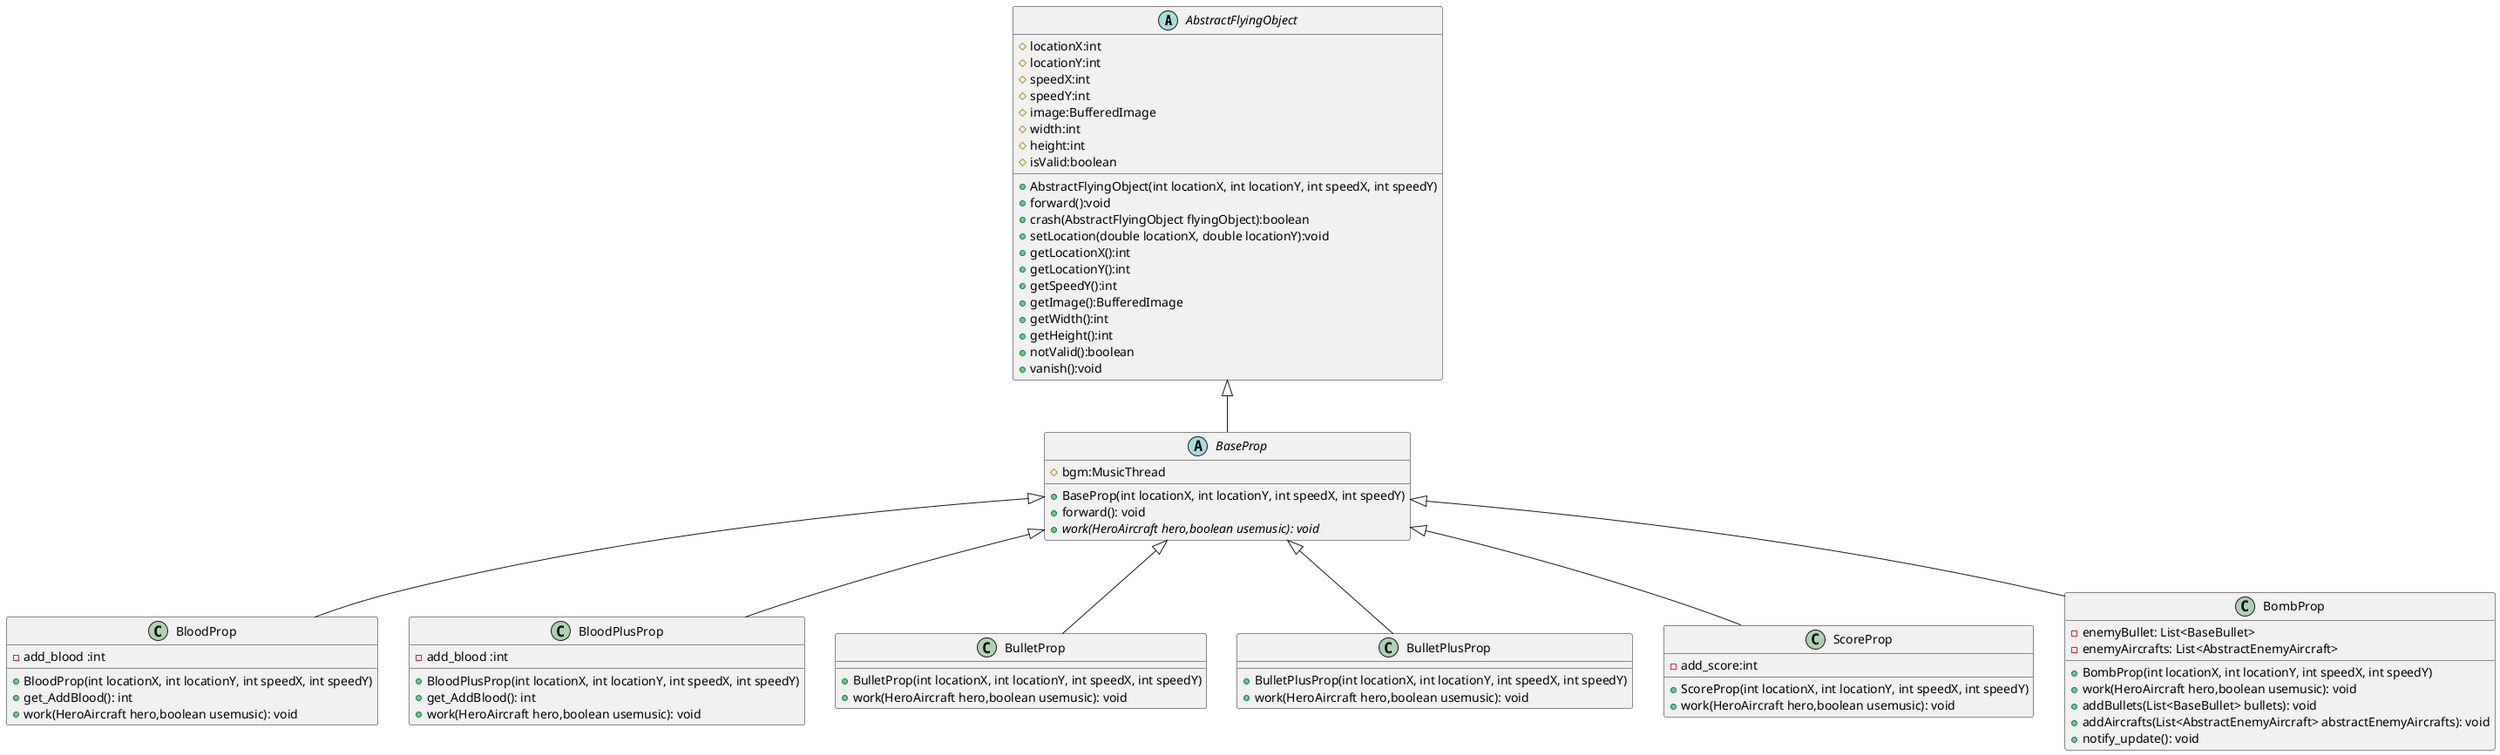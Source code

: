 @startuml
abstract class AbstractFlyingObject
{
    # locationX:int
    # locationY:int
    # speedX:int
    # speedY:int
    # image:BufferedImage
    # width:int
    # height:int
    # isValid:boolean

    + AbstractFlyingObject(int locationX, int locationY, int speedX, int speedY)
    + forward():void
    + crash(AbstractFlyingObject flyingObject):boolean
    + setLocation(double locationX, double locationY):void
    + getLocationX():int
    + getLocationY():int
    + getSpeedY():int
    + getImage():BufferedImage
    + getWidth():int
    + getHeight():int
    + notValid():boolean
    + vanish():void
}


abstract class BaseProp
{
    # bgm:MusicThread
    + BaseProp(int locationX, int locationY, int speedX, int speedY) 
    + forward(): void
	+ {abstract} work(HeroAircraft hero,boolean usemusic): void
}

class BloodProp {
    - add_blood :int
    + BloodProp(int locationX, int locationY, int speedX, int speedY)
    + get_AddBlood(): int
	+ work(HeroAircraft hero,boolean usemusic): void
}

class BloodPlusProp {
    - add_blood :int
    + BloodPlusProp(int locationX, int locationY, int speedX, int speedY)
    + get_AddBlood(): int
	+ work(HeroAircraft hero,boolean usemusic): void
}

class BulletProp {
    + BulletProp(int locationX, int locationY, int speedX, int speedY)
	+ work(HeroAircraft hero,boolean usemusic): void
}

class BulletPlusProp {
    + BulletPlusProp(int locationX, int locationY, int speedX, int speedY)
	+ work(HeroAircraft hero,boolean usemusic): void
}

class ScoreProp {
    - add_score:int 
    + ScoreProp(int locationX, int locationY, int speedX, int speedY)
	+ work(HeroAircraft hero,boolean usemusic): void
}

class BombProp {
    - enemyBullet: List<BaseBullet>
    - enemyAircrafts: List<AbstractEnemyAircraft>
    + BombProp(int locationX, int locationY, int speedX, int speedY)
	+ work(HeroAircraft hero,boolean usemusic): void
    + addBullets(List<BaseBullet> bullets): void
    + addAircrafts(List<AbstractEnemyAircraft> abstractEnemyAircrafts): void
    + notify_update(): void
}

BaseProp <|-- BloodProp
BaseProp <|-- BombProp
BaseProp <|-- BulletProp
BaseProp <|-- BulletPlusProp
BaseProp <|-- ScoreProp
BaseProp <|-- BloodPlusProp
AbstractFlyingObject <|-- BaseProp


@enduml